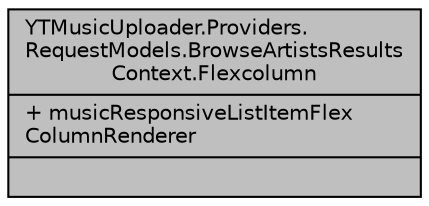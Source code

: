 digraph "YTMusicUploader.Providers.RequestModels.BrowseArtistsResultsContext.Flexcolumn"
{
 // LATEX_PDF_SIZE
  edge [fontname="Helvetica",fontsize="10",labelfontname="Helvetica",labelfontsize="10"];
  node [fontname="Helvetica",fontsize="10",shape=record];
  Node1 [label="{YTMusicUploader.Providers.\lRequestModels.BrowseArtistsResults\lContext.Flexcolumn\n|+ musicResponsiveListItemFlex\lColumnRenderer\l|}",height=0.2,width=0.4,color="black", fillcolor="grey75", style="filled", fontcolor="black",tooltip=" "];
}
